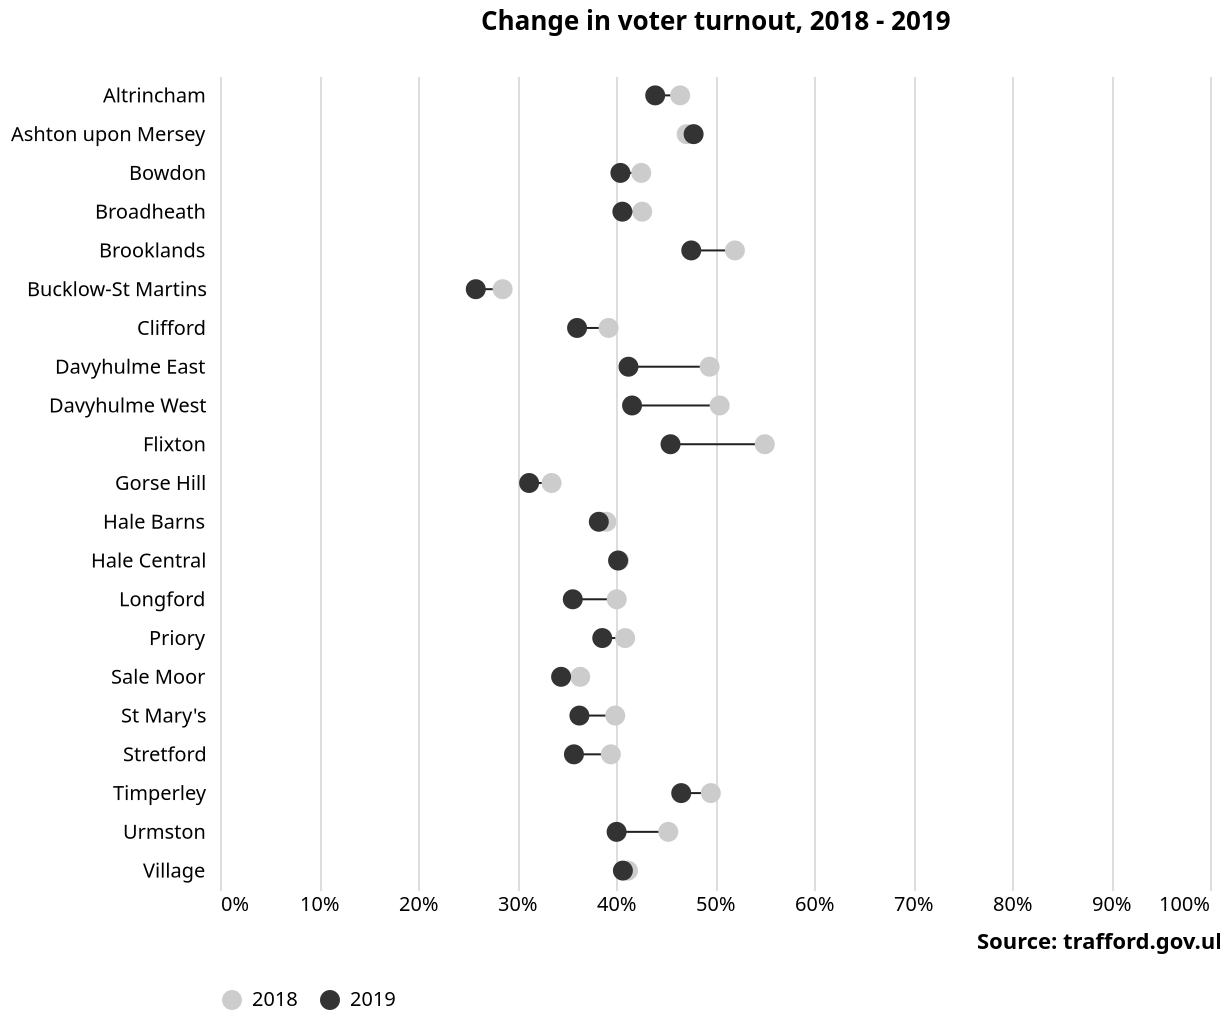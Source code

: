 {
  "$schema": "https://vega.github.io/schema/vega-lite/v3.json",
  "description": "Comparing the voter turnout in the Trafford local elections between 2018 and 2019",
  "autosize": {"type": "fit"},
  "width": 600,
  "height": 500,
  "title": {"text": "Change in voter turnout, 2018 - 2019", "offset": 20},
  "data": {
    "values": [
      {
        "area_code": "E05000819",
        "area_name": "Altrincham",
        "year": 2018,
        "electorate": 8892,
        "ballots_issued": 4133
      },
      {
        "area_code": "E05000820",
        "area_name": "Ashton upon Mersey",
        "year": 2018,
        "electorate": 7617,
        "ballots_issued": 3590
      },
      {
        "area_code": "E05000821",
        "area_name": "Bowdon",
        "year": 2018,
        "electorate": 7335,
        "ballots_issued": 3121
      },
      {
        "area_code": "E05000822",
        "area_name": "Broadheath",
        "year": 2018,
        "electorate": 9891,
        "ballots_issued": 4218
      },
      {
        "area_code": "E05000823",
        "area_name": "Brooklands",
        "year": 2018,
        "electorate": 7844,
        "ballots_issued": 4080
      },
      {
        "area_code": "E05000824",
        "area_name": "Bucklow-St Martins",
        "year": 2018,
        "electorate": 7101,
        "ballots_issued": 2027
      },
      {
        "area_code": "E05000825",
        "area_name": "Clifford",
        "year": 2018,
        "electorate": 8183,
        "ballots_issued": 3212
      },
      {
        "area_code": "E05000826",
        "area_name": "Davyhulme East",
        "year": 2018,
        "electorate": 7758,
        "ballots_issued": 3837
      },
      {
        "area_code": "E05000827",
        "area_name": "Davyhulme West",
        "year": 2018,
        "electorate": 7696,
        "ballots_issued": 3884
      },
      {
        "area_code": "E05000828",
        "area_name": "Flixton",
        "year": 2018,
        "electorate": 8290,
        "ballots_issued": 4562
      },
      {
        "area_code": "E05000829",
        "area_name": "Gorse Hill",
        "year": 2018,
        "electorate": 8357,
        "ballots_issued": 2799
      },
      {
        "area_code": "E05000830",
        "area_name": "Hale Barns",
        "year": 2018,
        "electorate": 7431,
        "ballots_issued": 2900
      },
      {
        "area_code": "E05000831",
        "area_name": "Hale Central",
        "year": 2018,
        "electorate": 7440,
        "ballots_issued": 2999
      },
      {
        "area_code": "E05000832",
        "area_name": "Longford",
        "year": 2018,
        "electorate": 9128,
        "ballots_issued": 3658
      },
      {
        "area_code": "E05000833",
        "area_name": "Priory",
        "year": 2018,
        "electorate": 8191,
        "ballots_issued": 3352
      },
      {
        "area_code": "E05000834",
        "area_name": "St Mary's",
        "year": 2018,
        "electorate": 8597,
        "ballots_issued": 3432
      },
      {
        "area_code": "E05000835",
        "area_name": "Sale Moor",
        "year": 2018,
        "electorate": 7632,
        "ballots_issued": 2777
      },
      {
        "area_code": "E05000836",
        "area_name": "Stretford",
        "year": 2018,
        "electorate": 7928,
        "ballots_issued": 3130
      },
      {
        "area_code": "E05000837",
        "area_name": "Timperley",
        "year": 2018,
        "electorate": 8479,
        "ballots_issued": 4204
      },
      {
        "area_code": "E05000838",
        "area_name": "Urmston",
        "year": 2018,
        "electorate": 8591,
        "ballots_issued": 3890
      },
      {
        "area_code": "E05000839",
        "area_name": "Village",
        "year": 2018,
        "electorate": 7929,
        "ballots_issued": 3267
      },
      {
        "area_code": "E05000819",
        "area_name": "Altrincham",
        "year": 2019,
        "electorate": 8867,
        "ballots_issued": 3898
      },
      {
        "area_code": "E05000820",
        "area_name": "Ashton upon Mersey",
        "year": 2019,
        "electorate": 7500,
        "ballots_issued": 3588
      },
      {
        "area_code": "E05000821",
        "area_name": "Bowdon",
        "year": 2019,
        "electorate": 7242,
        "ballots_issued": 2929
      },
      {
        "area_code": "E05000822",
        "area_name": "Broadheath",
        "year": 2019,
        "electorate": 9960,
        "ballots_issued": 4048
      },
      {
        "area_code": "E05000823",
        "area_name": "Brooklands",
        "year": 2019,
        "electorate": 7735,
        "ballots_issued": 3682
      },
      {
        "area_code": "E05000824",
        "area_name": "Bucklow-St Martins",
        "year": 2019,
        "electorate": 7060,
        "ballots_issued": 1824
      },
      {
        "area_code": "E05000825",
        "area_name": "Clifford",
        "year": 2019,
        "electorate": 8351,
        "ballots_issued": 3012
      },
      {
        "area_code": "E05000826",
        "area_name": "Davyhulme East",
        "year": 2019,
        "electorate": 7700,
        "ballots_issued": 3177
      },
      {
        "area_code": "E05000827",
        "area_name": "Davyhulme West",
        "year": 2019,
        "electorate": 7681,
        "ballots_issued": 3197
      },
      {
        "area_code": "E05000828",
        "area_name": "Flixton",
        "year": 2019,
        "electorate": 8322,
        "ballots_issued": 3787
      },
      {
        "area_code": "E05000829",
        "area_name": "Gorse Hill",
        "year": 2019,
        "electorate": 8391,
        "ballots_issued": 2620
      },
      {
        "area_code": "E05000830",
        "area_name": "Hale Barns",
        "year": 2019,
        "electorate": 7362,
        "ballots_issued": 2817
      },
      {
        "area_code": "E05000831",
        "area_name": "Hale Central",
        "year": 2019,
        "electorate": 7394,
        "ballots_issued": 2973
      },
      {
        "area_code": "E05000832",
        "area_name": "Longford",
        "year": 2019,
        "electorate": 9098,
        "ballots_issued": 3242
      },
      {
        "area_code": "E05000833",
        "area_name": "Priory",
        "year": 2019,
        "electorate": 8052,
        "ballots_issued": 3109
      },
      {
        "area_code": "E05000834",
        "area_name": "St Mary's",
        "year": 2019,
        "electorate": 8611,
        "ballots_issued": 3126
      },
      {
        "area_code": "E05000835",
        "area_name": "Sale Moor",
        "year": 2019,
        "electorate": 7549,
        "ballots_issued": 2601
      },
      {
        "area_code": "E05000836",
        "area_name": "Stretford",
        "year": 2019,
        "electorate": 7843,
        "ballots_issued": 2804
      },
      {
        "area_code": "E05000837",
        "area_name": "Timperley",
        "year": 2019,
        "electorate": 8410,
        "ballots_issued": 3918
      },
      {
        "area_code": "E05000838",
        "area_name": "Urmston",
        "year": 2019,
        "electorate": 8472,
        "ballots_issued": 3394
      },
      {
        "area_code": "E05000839",
        "area_name": "Village",
        "year": 2019,
        "electorate": 7905,
        "ballots_issued": 3217
      }
    ]
  },
  "transform": [
    {
      "calculate": "datum.ballots_issued/datum.electorate", "as": "turnout"
    }
  ],
  "encoding": {
    "x": {
      "field": "turnout",
      "type": "quantitative",
      "scale": { "domain": [0, 1] },
      "axis": {
        "title": "Source: trafford.gov.uk",
        "titleX": 441,
        "titleY": 20,
        "format": "%"
      }
    },
    "y": {
      "field": "area_name",
      "type": "nominal",
      "axis": {
        "title": null,
        "offset": 5,
        "ticks": false,
        "minExtent": 70,
        "domain": false
      }
    }
  },
  "layer": [
    {
      "mark": "line",
      "encoding": {
        "detail": {"field": "area_name", "type": "nominal"},
        "color": {"value": "#212121"},
        "size": {"value": 1}
      }
    },
    {
      "mark": {"type": "point", "filled": true},
      "encoding": {
        "color": {
          "field": "year",
          "type": "ordinal",
          "scale": {"domain": [2018, 2019], "range": ["#ccc", "#333"]},
          "legend": {
            "title": null,
            "orient": "bottom",
            "direction": "horizontal"
          }
        },
        "size": {"value": 100},
        "opacity": {"value": 1},
        "tooltip": [
          {"field": "turnout", "type": "quantitative", "title": "Voter turnout", "format": ".1%"}
        ]
      }
    }
  ],
  "config": {
    "style": {"cell": {"stroke": "transparent"}},
    "axis": {"ticks": false, "domainColor": null}
  }
}

